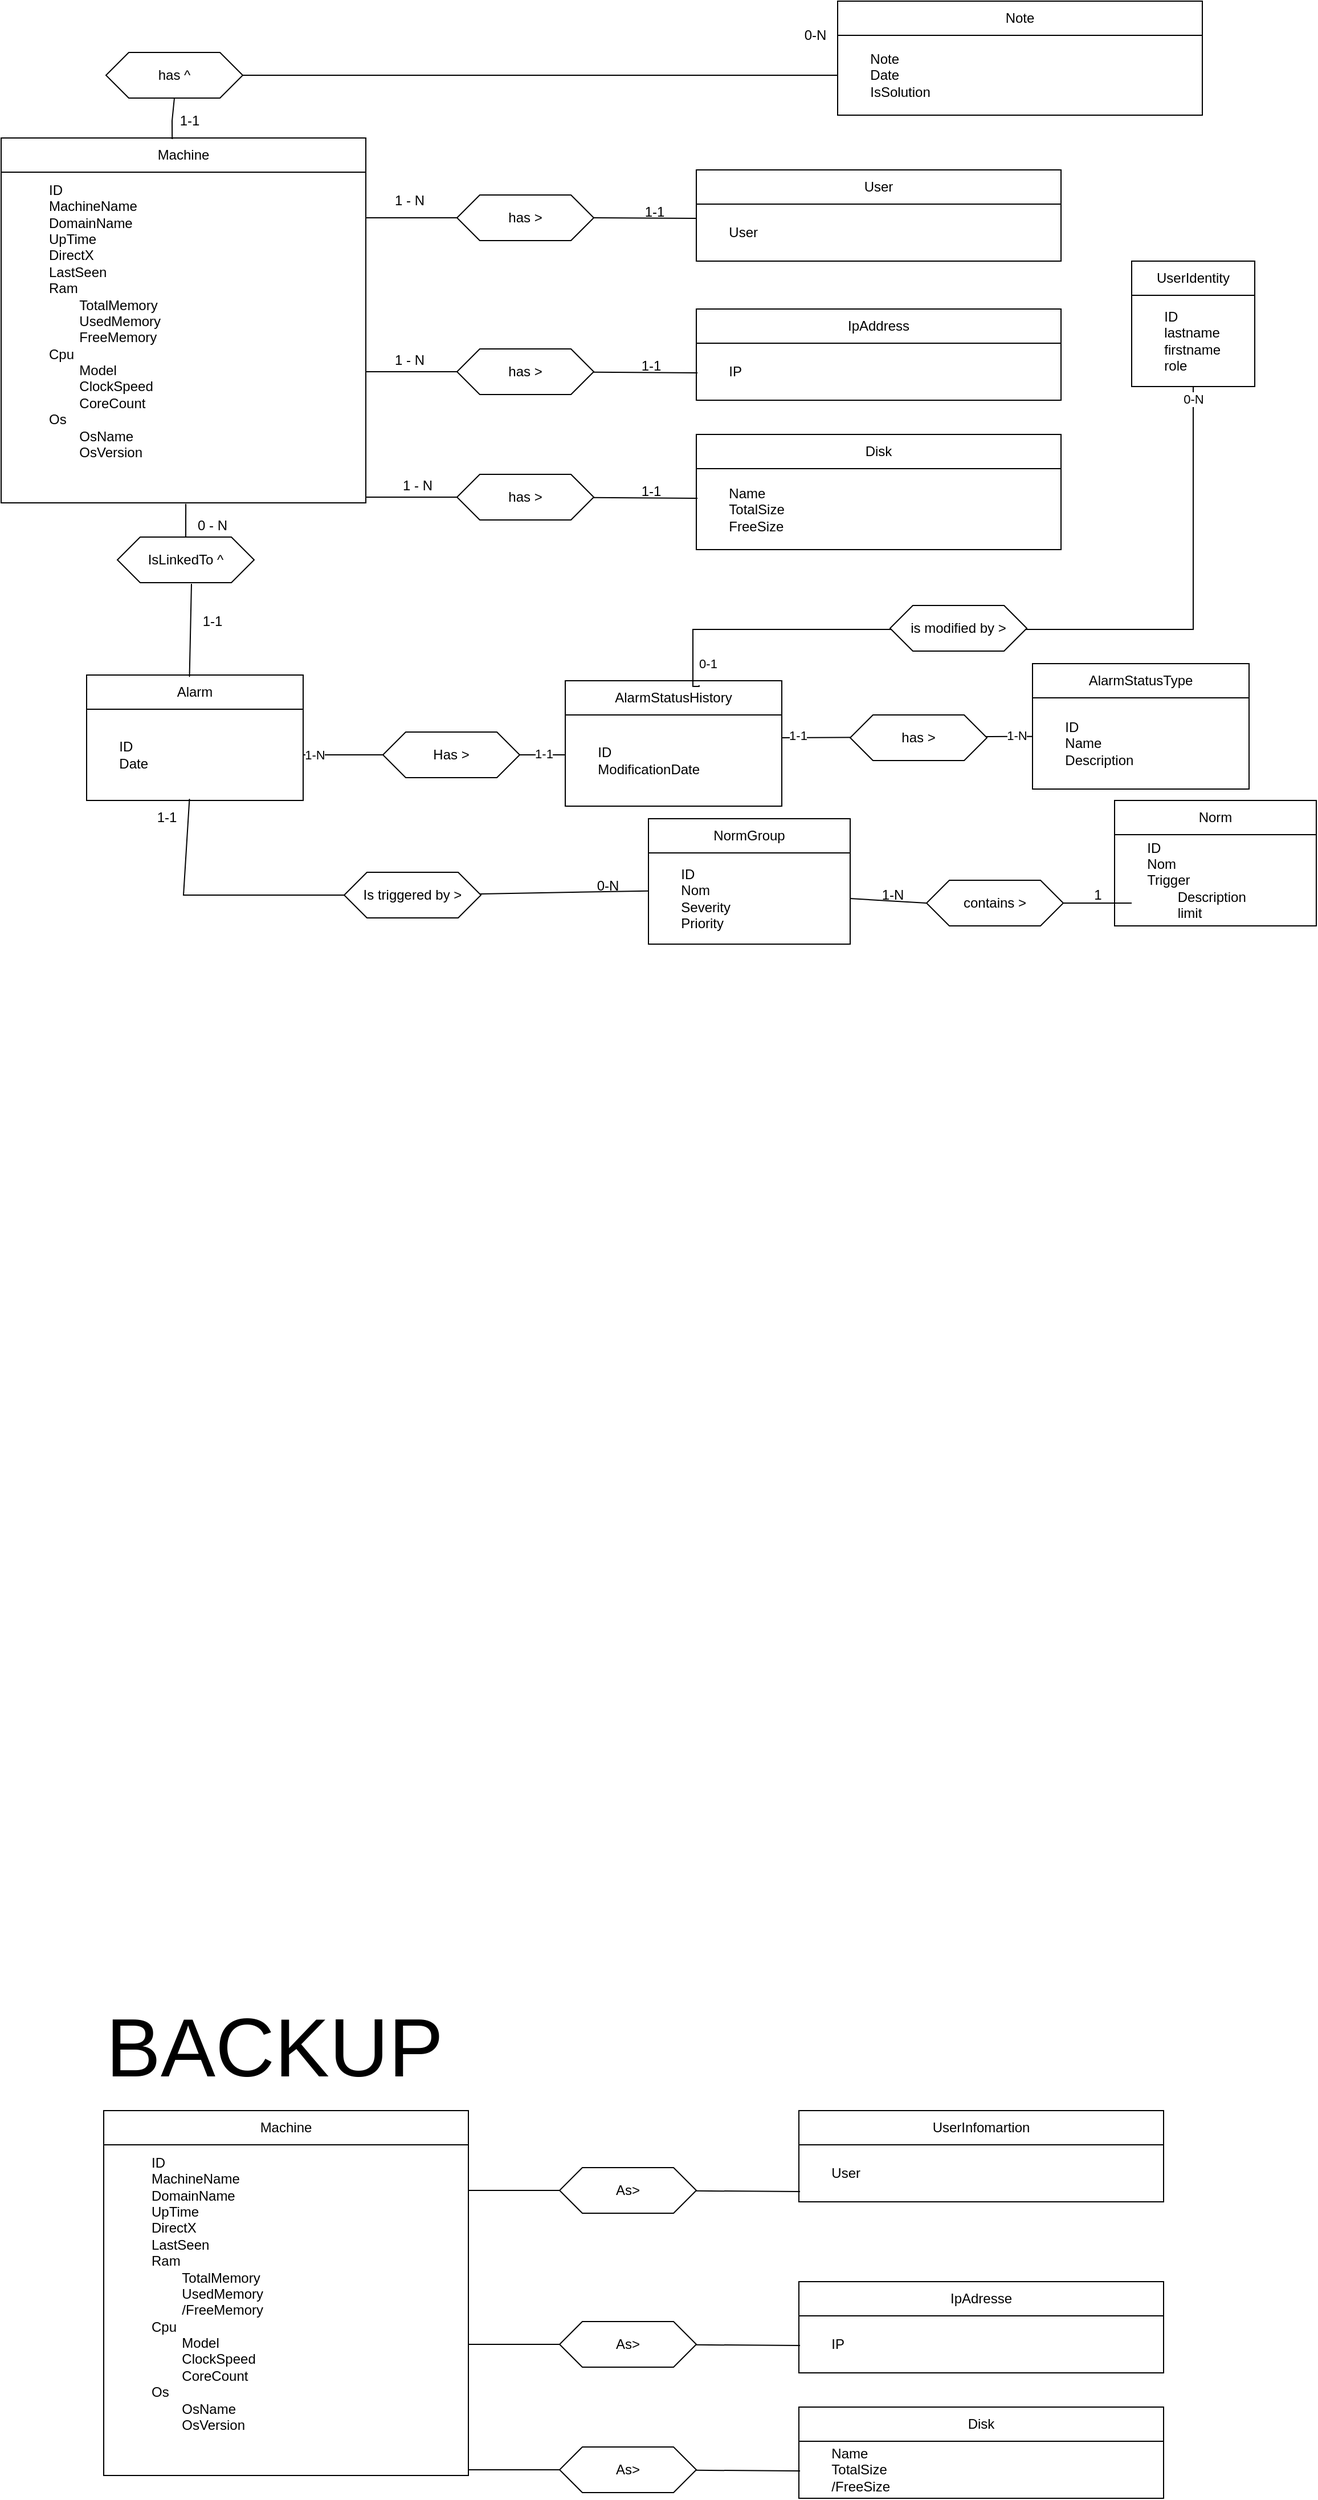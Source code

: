 <mxfile version="24.9.2">
  <diagram name="Page-1" id="NMYBXs1WhawhQuJ5k7Gh">
    <mxGraphModel dx="973" dy="777" grid="1" gridSize="10" guides="1" tooltips="1" connect="1" arrows="1" fold="1" page="1" pageScale="1" pageWidth="1169" pageHeight="827" math="0" shadow="0">
      <root>
        <mxCell id="0" />
        <mxCell id="1" parent="0" />
        <mxCell id="BDin5QdV6VgKCf_Y1vHH-140" value="Alarm" style="rounded=0;whiteSpace=wrap;html=1;" vertex="1" parent="1">
          <mxGeometry x="85" y="611" width="190" height="30" as="geometry" />
        </mxCell>
        <mxCell id="BDin5QdV6VgKCf_Y1vHH-141" value="&lt;div&gt;&lt;span style=&quot;white-space: pre;&quot;&gt;&#x9;&lt;/span&gt;ID&lt;/div&gt;&lt;div&gt;&lt;span style=&quot;white-space: pre;&quot;&gt;&#x9;&lt;/span&gt;Date&lt;br&gt;&lt;/div&gt;" style="rounded=0;whiteSpace=wrap;html=1;align=left;" vertex="1" parent="1">
          <mxGeometry x="85" y="641" width="190" height="80" as="geometry" />
        </mxCell>
        <mxCell id="BDin5QdV6VgKCf_Y1vHH-142" value="IsLinkedTo ^ " style="shape=hexagon;perimeter=hexagonPerimeter2;whiteSpace=wrap;html=1;fixedSize=1;" vertex="1" parent="1">
          <mxGeometry x="112" y="490" width="120" height="40" as="geometry" />
        </mxCell>
        <mxCell id="BDin5QdV6VgKCf_Y1vHH-143" value="" style="endArrow=none;html=1;rounded=0;entryX=0.464;entryY=0.997;entryDx=0;entryDy=0;exitX=0.5;exitY=0;exitDx=0;exitDy=0;entryPerimeter=0;" edge="1" parent="1" source="BDin5QdV6VgKCf_Y1vHH-142">
          <mxGeometry width="50" height="50" relative="1" as="geometry">
            <mxPoint x="253" y="581" as="sourcePoint" />
            <mxPoint x="172.024" y="460.88" as="targetPoint" />
          </mxGeometry>
        </mxCell>
        <mxCell id="BDin5QdV6VgKCf_Y1vHH-144" value="" style="endArrow=none;html=1;rounded=0;entryX=0.464;entryY=0.997;entryDx=0;entryDy=0;exitX=0.475;exitY=0.054;exitDx=0;exitDy=0;entryPerimeter=0;exitPerimeter=0;" edge="1" parent="1" source="BDin5QdV6VgKCf_Y1vHH-140">
          <mxGeometry width="50" height="50" relative="1" as="geometry">
            <mxPoint x="179" y="602" as="sourcePoint" />
            <mxPoint x="177" y="531" as="targetPoint" />
          </mxGeometry>
        </mxCell>
        <mxCell id="BDin5QdV6VgKCf_Y1vHH-145" value="NormGroup" style="rounded=0;whiteSpace=wrap;html=1;" vertex="1" parent="1">
          <mxGeometry x="578" y="737" width="177" height="30" as="geometry" />
        </mxCell>
        <mxCell id="BDin5QdV6VgKCf_Y1vHH-146" value="&lt;div&gt;&lt;span style=&quot;white-space: pre;&quot;&gt;&#x9;&lt;/span&gt;ID&lt;/div&gt;&lt;div&gt;&lt;span style=&quot;white-space: pre;&quot;&gt;&#x9;&lt;/span&gt;Nom&lt;br&gt;&lt;/div&gt;&lt;div&gt;&lt;div&gt;&lt;span style=&quot;white-space: pre;&quot;&gt;&#x9;&lt;/span&gt;Severity&lt;/div&gt;&lt;span style=&quot;white-space: pre;&quot;&gt;&#x9;&lt;/span&gt;Priority&lt;/div&gt;" style="rounded=0;whiteSpace=wrap;html=1;align=left;" vertex="1" parent="1">
          <mxGeometry x="578" y="767" width="177" height="80" as="geometry" />
        </mxCell>
        <mxCell id="BDin5QdV6VgKCf_Y1vHH-147" value="Is triggered by &amp;gt;" style="shape=hexagon;perimeter=hexagonPerimeter2;whiteSpace=wrap;html=1;fixedSize=1;" vertex="1" parent="1">
          <mxGeometry x="311" y="784" width="120" height="40" as="geometry" />
        </mxCell>
        <mxCell id="BDin5QdV6VgKCf_Y1vHH-148" value="" style="endArrow=none;html=1;rounded=0;exitX=0.475;exitY=0.983;exitDx=0;exitDy=0;entryX=0;entryY=0.5;entryDx=0;entryDy=0;exitPerimeter=0;" edge="1" parent="1" source="BDin5QdV6VgKCf_Y1vHH-141" target="BDin5QdV6VgKCf_Y1vHH-147">
          <mxGeometry width="50" height="50" relative="1" as="geometry">
            <mxPoint x="478" y="601" as="sourcePoint" />
            <mxPoint x="528" y="551" as="targetPoint" />
            <Array as="points">
              <mxPoint x="170" y="804" />
            </Array>
          </mxGeometry>
        </mxCell>
        <mxCell id="BDin5QdV6VgKCf_Y1vHH-149" value="" style="endArrow=none;html=1;rounded=0;entryX=-0.002;entryY=0.417;entryDx=0;entryDy=0;entryPerimeter=0;" edge="1" parent="1" source="BDin5QdV6VgKCf_Y1vHH-147" target="BDin5QdV6VgKCf_Y1vHH-146">
          <mxGeometry width="50" height="50" relative="1" as="geometry">
            <mxPoint x="493" y="804" as="sourcePoint" />
            <mxPoint x="614" y="803.83" as="targetPoint" />
          </mxGeometry>
        </mxCell>
        <mxCell id="BDin5QdV6VgKCf_Y1vHH-150" value="Machine" style="rounded=0;whiteSpace=wrap;html=1;" vertex="1" parent="1">
          <mxGeometry x="100" y="1870" width="320" height="30" as="geometry" />
        </mxCell>
        <mxCell id="BDin5QdV6VgKCf_Y1vHH-151" value="&lt;blockquote&gt;&lt;div align=&quot;left&quot;&gt;ID&lt;/div&gt;&lt;div align=&quot;left&quot;&gt;MachineName&lt;/div&gt;&lt;div align=&quot;left&quot;&gt;DomainName&lt;/div&gt;&lt;div align=&quot;left&quot;&gt;UpTime&lt;/div&gt;&lt;div align=&quot;left&quot;&gt;DirectX&lt;/div&gt;&lt;div align=&quot;left&quot;&gt;LastSeen&lt;br&gt;&lt;/div&gt;&lt;div align=&quot;left&quot;&gt;Ram&lt;/div&gt;&lt;div align=&quot;left&quot;&gt;&lt;span style=&quot;white-space: pre;&quot;&gt;&#x9;&lt;/span&gt;TotalMemory&lt;/div&gt;&lt;div align=&quot;left&quot;&gt;&lt;span style=&quot;white-space: pre;&quot;&gt;&#x9;&lt;/span&gt;UsedMemory&lt;/div&gt;&lt;div align=&quot;left&quot;&gt;&lt;span style=&quot;white-space: pre;&quot;&gt;&#x9;&lt;/span&gt;/FreeMemory&lt;br&gt;&lt;/div&gt;&lt;div align=&quot;left&quot;&gt;Cpu&lt;/div&gt;&lt;div align=&quot;left&quot;&gt;&lt;span style=&quot;white-space: pre;&quot;&gt;&#x9;Model&lt;/span&gt;&lt;/div&gt;&lt;div align=&quot;left&quot;&gt;&lt;span style=&quot;white-space: pre;&quot;&gt;&lt;span style=&quot;white-space: pre;&quot;&gt;&#x9;ClockSpeed&lt;/span&gt;&lt;/span&gt;&lt;/div&gt;&lt;div align=&quot;left&quot;&gt;&lt;span style=&quot;white-space: pre;&quot;&gt;&lt;span style=&quot;white-space: pre;&quot;&gt;&lt;span style=&quot;white-space: pre;&quot;&gt;&#x9;&lt;/span&gt;CoreCount&lt;/span&gt;&lt;/span&gt;&lt;/div&gt;&lt;div align=&quot;left&quot;&gt;&lt;span style=&quot;white-space: pre;&quot;&gt;&lt;span style=&quot;white-space: pre;&quot;&gt;Os&lt;/span&gt;&lt;/span&gt;&lt;/div&gt;&lt;div align=&quot;left&quot;&gt;&lt;span style=&quot;white-space: pre;&quot;&gt;&lt;span style=&quot;white-space: pre;&quot;&gt;&lt;span style=&quot;white-space: pre;&quot;&gt;&#x9;&lt;/span&gt;OsName&lt;/span&gt;&lt;/span&gt;&lt;/div&gt;&lt;div align=&quot;left&quot;&gt;&lt;span style=&quot;white-space: pre;&quot;&gt;&lt;span style=&quot;white-space: pre;&quot;&gt;&lt;span style=&quot;white-space: pre;&quot;&gt;&#x9;&lt;/span&gt;OsVersion&#x9;&lt;/span&gt;&lt;br&gt;&lt;/span&gt;&lt;/div&gt;&lt;/blockquote&gt;&lt;div align=&quot;left&quot;&gt;&lt;br&gt;&lt;/div&gt;&lt;div align=&quot;left&quot;&gt;&lt;br&gt;&lt;/div&gt;" style="rounded=0;whiteSpace=wrap;html=1;align=left;" vertex="1" parent="1">
          <mxGeometry x="100" y="1900" width="320" height="290" as="geometry" />
        </mxCell>
        <mxCell id="BDin5QdV6VgKCf_Y1vHH-152" value="UserInfomartion" style="rounded=0;whiteSpace=wrap;html=1;" vertex="1" parent="1">
          <mxGeometry x="710" y="1870" width="320" height="30" as="geometry" />
        </mxCell>
        <mxCell id="BDin5QdV6VgKCf_Y1vHH-153" value="&lt;span style=&quot;white-space: pre;&quot;&gt;&#x9;&lt;/span&gt;User" style="rounded=0;whiteSpace=wrap;html=1;align=left;" vertex="1" parent="1">
          <mxGeometry x="710" y="1900" width="320" height="50" as="geometry" />
        </mxCell>
        <mxCell id="BDin5QdV6VgKCf_Y1vHH-154" value="" style="endArrow=none;html=1;rounded=0;entryX=0.003;entryY=0.82;entryDx=0;entryDy=0;entryPerimeter=0;" edge="1" parent="1" source="BDin5QdV6VgKCf_Y1vHH-156" target="BDin5QdV6VgKCf_Y1vHH-153">
          <mxGeometry width="50" height="50" relative="1" as="geometry">
            <mxPoint x="420" y="1940" as="sourcePoint" />
            <mxPoint x="520" y="1970" as="targetPoint" />
          </mxGeometry>
        </mxCell>
        <mxCell id="BDin5QdV6VgKCf_Y1vHH-155" value="" style="endArrow=none;html=1;rounded=0;entryX=0;entryY=0.5;entryDx=0;entryDy=0;" edge="1" parent="1" target="BDin5QdV6VgKCf_Y1vHH-156">
          <mxGeometry width="50" height="50" relative="1" as="geometry">
            <mxPoint x="420" y="1940" as="sourcePoint" />
            <mxPoint x="711" y="1941" as="targetPoint" />
          </mxGeometry>
        </mxCell>
        <mxCell id="BDin5QdV6VgKCf_Y1vHH-156" value="As&amp;gt;" style="shape=hexagon;perimeter=hexagonPerimeter2;whiteSpace=wrap;html=1;fixedSize=1;" vertex="1" parent="1">
          <mxGeometry x="500" y="1920" width="120" height="40" as="geometry" />
        </mxCell>
        <mxCell id="BDin5QdV6VgKCf_Y1vHH-157" value="IpAdresse" style="rounded=0;whiteSpace=wrap;html=1;" vertex="1" parent="1">
          <mxGeometry x="710" y="2020" width="320" height="30" as="geometry" />
        </mxCell>
        <mxCell id="BDin5QdV6VgKCf_Y1vHH-158" value="&lt;span style=&quot;white-space: pre;&quot;&gt;&#x9;&lt;/span&gt;IP" style="rounded=0;whiteSpace=wrap;html=1;align=left;" vertex="1" parent="1">
          <mxGeometry x="710" y="2050" width="320" height="50" as="geometry" />
        </mxCell>
        <mxCell id="BDin5QdV6VgKCf_Y1vHH-159" value="" style="endArrow=none;html=1;rounded=0;entryX=0.003;entryY=0.82;entryDx=0;entryDy=0;entryPerimeter=0;" edge="1" parent="1" source="BDin5QdV6VgKCf_Y1vHH-161">
          <mxGeometry width="50" height="50" relative="1" as="geometry">
            <mxPoint x="420" y="2075" as="sourcePoint" />
            <mxPoint x="711" y="2076" as="targetPoint" />
          </mxGeometry>
        </mxCell>
        <mxCell id="BDin5QdV6VgKCf_Y1vHH-160" value="" style="endArrow=none;html=1;rounded=0;entryX=0;entryY=0.5;entryDx=0;entryDy=0;" edge="1" parent="1" target="BDin5QdV6VgKCf_Y1vHH-161">
          <mxGeometry width="50" height="50" relative="1" as="geometry">
            <mxPoint x="420" y="2075" as="sourcePoint" />
            <mxPoint x="711" y="2076" as="targetPoint" />
          </mxGeometry>
        </mxCell>
        <mxCell id="BDin5QdV6VgKCf_Y1vHH-161" value="As&amp;gt;" style="shape=hexagon;perimeter=hexagonPerimeter2;whiteSpace=wrap;html=1;fixedSize=1;" vertex="1" parent="1">
          <mxGeometry x="500" y="2055" width="120" height="40" as="geometry" />
        </mxCell>
        <mxCell id="BDin5QdV6VgKCf_Y1vHH-162" value="Disk" style="rounded=0;whiteSpace=wrap;html=1;" vertex="1" parent="1">
          <mxGeometry x="710" y="2130" width="320" height="30" as="geometry" />
        </mxCell>
        <mxCell id="BDin5QdV6VgKCf_Y1vHH-163" value="&lt;div&gt;&lt;span style=&quot;white-space: pre;&quot;&gt;&#x9;&lt;/span&gt;Name&lt;/div&gt;&lt;div&gt;&lt;span style=&quot;white-space: pre;&quot;&gt;&#x9;&lt;/span&gt;TotalSize&lt;/div&gt;&lt;div&gt;&lt;span style=&quot;white-space: pre;&quot;&gt;&#x9;&lt;/span&gt;/FreeSize&lt;br&gt;&lt;/div&gt;" style="rounded=0;whiteSpace=wrap;html=1;align=left;" vertex="1" parent="1">
          <mxGeometry x="710" y="2160" width="320" height="50" as="geometry" />
        </mxCell>
        <mxCell id="BDin5QdV6VgKCf_Y1vHH-164" value="" style="endArrow=none;html=1;rounded=0;entryX=0.003;entryY=0.82;entryDx=0;entryDy=0;entryPerimeter=0;" edge="1" parent="1" source="BDin5QdV6VgKCf_Y1vHH-166">
          <mxGeometry width="50" height="50" relative="1" as="geometry">
            <mxPoint x="420" y="2185" as="sourcePoint" />
            <mxPoint x="711" y="2186" as="targetPoint" />
          </mxGeometry>
        </mxCell>
        <mxCell id="BDin5QdV6VgKCf_Y1vHH-165" value="" style="endArrow=none;html=1;rounded=0;entryX=0;entryY=0.5;entryDx=0;entryDy=0;" edge="1" parent="1" target="BDin5QdV6VgKCf_Y1vHH-166">
          <mxGeometry width="50" height="50" relative="1" as="geometry">
            <mxPoint x="420" y="2185" as="sourcePoint" />
            <mxPoint x="711" y="2186" as="targetPoint" />
          </mxGeometry>
        </mxCell>
        <mxCell id="BDin5QdV6VgKCf_Y1vHH-166" value="As&amp;gt;" style="shape=hexagon;perimeter=hexagonPerimeter2;whiteSpace=wrap;html=1;fixedSize=1;" vertex="1" parent="1">
          <mxGeometry x="500" y="2165" width="120" height="40" as="geometry" />
        </mxCell>
        <mxCell id="BDin5QdV6VgKCf_Y1vHH-167" value="&lt;font style=&quot;font-size: 72px;&quot;&gt;BACKUP&lt;/font&gt;" style="text;html=1;align=center;verticalAlign=middle;whiteSpace=wrap;rounded=0;" vertex="1" parent="1">
          <mxGeometry x="100" y="1800" width="300" height="30" as="geometry" />
        </mxCell>
        <mxCell id="BDin5QdV6VgKCf_Y1vHH-168" value="0 - N" style="text;html=1;align=center;verticalAlign=middle;resizable=0;points=[];autosize=1;strokeColor=none;fillColor=none;" vertex="1" parent="1">
          <mxGeometry x="170" y="465" width="50" height="30" as="geometry" />
        </mxCell>
        <mxCell id="BDin5QdV6VgKCf_Y1vHH-169" value="1-1" style="text;html=1;align=center;verticalAlign=middle;resizable=0;points=[];autosize=1;strokeColor=none;fillColor=none;" vertex="1" parent="1">
          <mxGeometry x="175" y="549" width="40" height="30" as="geometry" />
        </mxCell>
        <mxCell id="BDin5QdV6VgKCf_Y1vHH-170" value="1-1" style="text;html=1;align=center;verticalAlign=middle;resizable=0;points=[];autosize=1;strokeColor=none;fillColor=none;" vertex="1" parent="1">
          <mxGeometry x="135" y="721" width="40" height="30" as="geometry" />
        </mxCell>
        <mxCell id="BDin5QdV6VgKCf_Y1vHH-171" value="0-N" style="text;html=1;align=center;verticalAlign=middle;resizable=0;points=[];autosize=1;strokeColor=none;fillColor=none;" vertex="1" parent="1">
          <mxGeometry x="522" y="781" width="40" height="30" as="geometry" />
        </mxCell>
        <mxCell id="BDin5QdV6VgKCf_Y1vHH-172" value="Machine" style="rounded=0;whiteSpace=wrap;html=1;" vertex="1" parent="1">
          <mxGeometry x="10" y="140" width="320" height="30" as="geometry" />
        </mxCell>
        <mxCell id="BDin5QdV6VgKCf_Y1vHH-173" value="&lt;blockquote&gt;&lt;div align=&quot;left&quot;&gt;ID&lt;/div&gt;&lt;div align=&quot;left&quot;&gt;MachineName&lt;/div&gt;&lt;div align=&quot;left&quot;&gt;DomainName&lt;/div&gt;&lt;div align=&quot;left&quot;&gt;UpTime&lt;/div&gt;&lt;div align=&quot;left&quot;&gt;DirectX&lt;/div&gt;&lt;div align=&quot;left&quot;&gt;LastSeen&lt;br&gt;&lt;/div&gt;&lt;div align=&quot;left&quot;&gt;Ram&lt;/div&gt;&lt;div align=&quot;left&quot;&gt;&lt;span style=&quot;white-space: pre;&quot;&gt;&#x9;&lt;/span&gt;TotalMemory&lt;/div&gt;&lt;div align=&quot;left&quot;&gt;&lt;span style=&quot;white-space: pre;&quot;&gt;&#x9;&lt;/span&gt;UsedMemory&lt;/div&gt;&lt;div align=&quot;left&quot;&gt;&lt;span style=&quot;white-space: pre;&quot;&gt;&#x9;&lt;/span&gt;FreeMemory&lt;br&gt;&lt;/div&gt;&lt;div align=&quot;left&quot;&gt;Cpu&lt;/div&gt;&lt;div align=&quot;left&quot;&gt;&lt;span style=&quot;white-space: pre;&quot;&gt;&#x9;Model&lt;/span&gt;&lt;/div&gt;&lt;div align=&quot;left&quot;&gt;&lt;span style=&quot;white-space: pre;&quot;&gt;&lt;span style=&quot;white-space: pre;&quot;&gt;&#x9;ClockSpeed&lt;/span&gt;&lt;/span&gt;&lt;/div&gt;&lt;div align=&quot;left&quot;&gt;&lt;span style=&quot;white-space: pre;&quot;&gt;&lt;span style=&quot;white-space: pre;&quot;&gt;&lt;span style=&quot;white-space: pre;&quot;&gt;&#x9;&lt;/span&gt;CoreCount&lt;/span&gt;&lt;/span&gt;&lt;/div&gt;&lt;div align=&quot;left&quot;&gt;&lt;span style=&quot;white-space: pre;&quot;&gt;&lt;span style=&quot;white-space: pre;&quot;&gt;Os&lt;/span&gt;&lt;/span&gt;&lt;/div&gt;&lt;div align=&quot;left&quot;&gt;&lt;span style=&quot;white-space: pre;&quot;&gt;&lt;span style=&quot;white-space: pre;&quot;&gt;&lt;span style=&quot;white-space: pre;&quot;&gt;&#x9;&lt;/span&gt;OsName&lt;/span&gt;&lt;/span&gt;&lt;/div&gt;&lt;div align=&quot;left&quot;&gt;&lt;span style=&quot;white-space: pre;&quot;&gt;&lt;span style=&quot;white-space: pre;&quot;&gt;&lt;span style=&quot;white-space: pre;&quot;&gt;&#x9;&lt;/span&gt;OsVersion&#x9;&lt;/span&gt;&lt;br&gt;&lt;/span&gt;&lt;/div&gt;&lt;/blockquote&gt;&lt;div align=&quot;left&quot;&gt;&lt;br&gt;&lt;/div&gt;&lt;div align=&quot;left&quot;&gt;&lt;br&gt;&lt;/div&gt;" style="rounded=0;whiteSpace=wrap;html=1;align=left;" vertex="1" parent="1">
          <mxGeometry x="10" y="170" width="320" height="290" as="geometry" />
        </mxCell>
        <mxCell id="BDin5QdV6VgKCf_Y1vHH-174" value="User" style="rounded=0;whiteSpace=wrap;html=1;" vertex="1" parent="1">
          <mxGeometry x="620" y="168" width="320" height="30" as="geometry" />
        </mxCell>
        <mxCell id="BDin5QdV6VgKCf_Y1vHH-175" value="&lt;span style=&quot;white-space: pre;&quot;&gt;&#x9;&lt;/span&gt;User" style="rounded=0;whiteSpace=wrap;html=1;align=left;" vertex="1" parent="1">
          <mxGeometry x="620" y="198" width="320" height="50" as="geometry" />
        </mxCell>
        <mxCell id="BDin5QdV6VgKCf_Y1vHH-176" value="" style="endArrow=none;html=1;rounded=0;entryX=0;entryY=0.25;entryDx=0;entryDy=0;exitX=1;exitY=0.5;exitDx=0;exitDy=0;" edge="1" parent="1" source="BDin5QdV6VgKCf_Y1vHH-178" target="BDin5QdV6VgKCf_Y1vHH-175">
          <mxGeometry width="50" height="50" relative="1" as="geometry">
            <mxPoint x="330" y="210" as="sourcePoint" />
            <mxPoint x="430" y="240" as="targetPoint" />
          </mxGeometry>
        </mxCell>
        <mxCell id="BDin5QdV6VgKCf_Y1vHH-177" value="" style="endArrow=none;html=1;rounded=0;entryX=0;entryY=0.5;entryDx=0;entryDy=0;" edge="1" parent="1" target="BDin5QdV6VgKCf_Y1vHH-178">
          <mxGeometry width="50" height="50" relative="1" as="geometry">
            <mxPoint x="330" y="210" as="sourcePoint" />
            <mxPoint x="621" y="211" as="targetPoint" />
          </mxGeometry>
        </mxCell>
        <mxCell id="BDin5QdV6VgKCf_Y1vHH-178" value="has &amp;gt;" style="shape=hexagon;perimeter=hexagonPerimeter2;whiteSpace=wrap;html=1;fixedSize=1;" vertex="1" parent="1">
          <mxGeometry x="410" y="190" width="120" height="40" as="geometry" />
        </mxCell>
        <mxCell id="BDin5QdV6VgKCf_Y1vHH-179" value="IpAddress" style="rounded=0;whiteSpace=wrap;html=1;" vertex="1" parent="1">
          <mxGeometry x="620" y="290" width="320" height="30" as="geometry" />
        </mxCell>
        <mxCell id="BDin5QdV6VgKCf_Y1vHH-180" value="&lt;span style=&quot;white-space: pre;&quot;&gt;&#x9;&lt;/span&gt;IP" style="rounded=0;whiteSpace=wrap;html=1;align=left;" vertex="1" parent="1">
          <mxGeometry x="620" y="320" width="320" height="50" as="geometry" />
        </mxCell>
        <mxCell id="BDin5QdV6VgKCf_Y1vHH-181" value="" style="endArrow=none;html=1;rounded=0;entryX=0.003;entryY=0.82;entryDx=0;entryDy=0;entryPerimeter=0;" edge="1" parent="1" source="BDin5QdV6VgKCf_Y1vHH-183">
          <mxGeometry width="50" height="50" relative="1" as="geometry">
            <mxPoint x="330" y="345" as="sourcePoint" />
            <mxPoint x="621" y="346" as="targetPoint" />
          </mxGeometry>
        </mxCell>
        <mxCell id="BDin5QdV6VgKCf_Y1vHH-182" value="" style="endArrow=none;html=1;rounded=0;entryX=0;entryY=0.5;entryDx=0;entryDy=0;" edge="1" parent="1" target="BDin5QdV6VgKCf_Y1vHH-183">
          <mxGeometry width="50" height="50" relative="1" as="geometry">
            <mxPoint x="330" y="345" as="sourcePoint" />
            <mxPoint x="621" y="346" as="targetPoint" />
          </mxGeometry>
        </mxCell>
        <mxCell id="BDin5QdV6VgKCf_Y1vHH-183" value="has &amp;gt;" style="shape=hexagon;perimeter=hexagonPerimeter2;whiteSpace=wrap;html=1;fixedSize=1;" vertex="1" parent="1">
          <mxGeometry x="410" y="325" width="120" height="40" as="geometry" />
        </mxCell>
        <mxCell id="BDin5QdV6VgKCf_Y1vHH-184" value="Disk" style="rounded=0;whiteSpace=wrap;html=1;" vertex="1" parent="1">
          <mxGeometry x="620" y="400" width="320" height="30" as="geometry" />
        </mxCell>
        <mxCell id="BDin5QdV6VgKCf_Y1vHH-185" value="&lt;div&gt;&lt;span style=&quot;white-space: pre;&quot;&gt;&#x9;&lt;/span&gt;Name&lt;/div&gt;&lt;div&gt;&lt;span style=&quot;white-space: pre;&quot;&gt;&#x9;&lt;/span&gt;TotalSize&lt;/div&gt;&lt;div&gt;&lt;span style=&quot;white-space: pre;&quot;&gt;&#x9;&lt;/span&gt;FreeSize&lt;br&gt;&lt;/div&gt;" style="rounded=0;whiteSpace=wrap;html=1;align=left;" vertex="1" parent="1">
          <mxGeometry x="620" y="430" width="320" height="71" as="geometry" />
        </mxCell>
        <mxCell id="BDin5QdV6VgKCf_Y1vHH-186" value="" style="endArrow=none;html=1;rounded=0;entryX=0.003;entryY=0.82;entryDx=0;entryDy=0;entryPerimeter=0;" edge="1" parent="1" source="BDin5QdV6VgKCf_Y1vHH-188">
          <mxGeometry width="50" height="50" relative="1" as="geometry">
            <mxPoint x="330" y="455" as="sourcePoint" />
            <mxPoint x="621" y="456" as="targetPoint" />
          </mxGeometry>
        </mxCell>
        <mxCell id="BDin5QdV6VgKCf_Y1vHH-187" value="" style="endArrow=none;html=1;rounded=0;entryX=0;entryY=0.5;entryDx=0;entryDy=0;" edge="1" parent="1" target="BDin5QdV6VgKCf_Y1vHH-188">
          <mxGeometry width="50" height="50" relative="1" as="geometry">
            <mxPoint x="330" y="455" as="sourcePoint" />
            <mxPoint x="621" y="456" as="targetPoint" />
          </mxGeometry>
        </mxCell>
        <mxCell id="BDin5QdV6VgKCf_Y1vHH-188" value="has &amp;gt;" style="shape=hexagon;perimeter=hexagonPerimeter2;whiteSpace=wrap;html=1;fixedSize=1;" vertex="1" parent="1">
          <mxGeometry x="410" y="435" width="120" height="40" as="geometry" />
        </mxCell>
        <mxCell id="BDin5QdV6VgKCf_Y1vHH-189" value="1 - N" style="text;html=1;align=center;verticalAlign=middle;resizable=0;points=[];autosize=1;strokeColor=none;fillColor=none;" vertex="1" parent="1">
          <mxGeometry x="343" y="180" width="50" height="30" as="geometry" />
        </mxCell>
        <mxCell id="BDin5QdV6VgKCf_Y1vHH-190" value="1 - N" style="text;html=1;align=center;verticalAlign=middle;resizable=0;points=[];autosize=1;strokeColor=none;fillColor=none;" vertex="1" parent="1">
          <mxGeometry x="343" y="320" width="50" height="30" as="geometry" />
        </mxCell>
        <mxCell id="BDin5QdV6VgKCf_Y1vHH-191" value="1 - N" style="text;html=1;align=center;verticalAlign=middle;resizable=0;points=[];autosize=1;strokeColor=none;fillColor=none;" vertex="1" parent="1">
          <mxGeometry x="350" y="430" width="50" height="30" as="geometry" />
        </mxCell>
        <mxCell id="BDin5QdV6VgKCf_Y1vHH-192" value="1-1" style="text;html=1;align=center;verticalAlign=middle;resizable=0;points=[];autosize=1;strokeColor=none;fillColor=none;" vertex="1" parent="1">
          <mxGeometry x="563" y="190" width="40" height="30" as="geometry" />
        </mxCell>
        <mxCell id="BDin5QdV6VgKCf_Y1vHH-193" value="1-1" style="text;html=1;align=center;verticalAlign=middle;resizable=0;points=[];autosize=1;strokeColor=none;fillColor=none;" vertex="1" parent="1">
          <mxGeometry x="560" y="325" width="40" height="30" as="geometry" />
        </mxCell>
        <mxCell id="BDin5QdV6VgKCf_Y1vHH-194" value="1-1" style="text;html=1;align=center;verticalAlign=middle;resizable=0;points=[];autosize=1;strokeColor=none;fillColor=none;" vertex="1" parent="1">
          <mxGeometry x="560" y="435" width="40" height="30" as="geometry" />
        </mxCell>
        <mxCell id="BDin5QdV6VgKCf_Y1vHH-195" value="Note" style="rounded=0;whiteSpace=wrap;html=1;" vertex="1" parent="1">
          <mxGeometry x="744" y="20" width="320" height="30" as="geometry" />
        </mxCell>
        <mxCell id="BDin5QdV6VgKCf_Y1vHH-196" value="&lt;div&gt;&lt;span style=&quot;white-space: pre;&quot;&gt;&#x9;&lt;/span&gt;Note&lt;/div&gt;&lt;div&gt;&lt;span style=&quot;white-space: pre;&quot;&gt;&#x9;&lt;/span&gt;Date&lt;/div&gt;&lt;span style=&quot;white-space: pre;&quot;&gt;&#x9;&lt;/span&gt;IsSolution" style="rounded=0;whiteSpace=wrap;html=1;align=left;" vertex="1" parent="1">
          <mxGeometry x="744" y="50" width="320" height="70" as="geometry" />
        </mxCell>
        <mxCell id="BDin5QdV6VgKCf_Y1vHH-197" value="has ^" style="shape=hexagon;perimeter=hexagonPerimeter2;whiteSpace=wrap;html=1;fixedSize=1;" vertex="1" parent="1">
          <mxGeometry x="102" y="65" width="120" height="40" as="geometry" />
        </mxCell>
        <mxCell id="BDin5QdV6VgKCf_Y1vHH-198" value="" style="endArrow=none;html=1;rounded=0;entryX=0;entryY=0.5;entryDx=0;entryDy=0;exitX=1;exitY=0.5;exitDx=0;exitDy=0;" edge="1" parent="1" source="BDin5QdV6VgKCf_Y1vHH-197" target="BDin5QdV6VgKCf_Y1vHH-196">
          <mxGeometry width="50" height="50" relative="1" as="geometry">
            <mxPoint x="1153" y="325" as="sourcePoint" />
            <mxPoint x="1203" y="275" as="targetPoint" />
          </mxGeometry>
        </mxCell>
        <mxCell id="BDin5QdV6VgKCf_Y1vHH-199" value="" style="endArrow=none;html=1;rounded=0;entryX=0.5;entryY=1;entryDx=0;entryDy=0;exitX=0.469;exitY=0.033;exitDx=0;exitDy=0;exitPerimeter=0;" edge="1" parent="1" source="BDin5QdV6VgKCf_Y1vHH-172" target="BDin5QdV6VgKCf_Y1vHH-197">
          <mxGeometry width="50" height="50" relative="1" as="geometry">
            <mxPoint x="160" y="185" as="sourcePoint" />
            <mxPoint x="165" y="115" as="targetPoint" />
            <Array as="points">
              <mxPoint x="160" y="125" />
            </Array>
          </mxGeometry>
        </mxCell>
        <mxCell id="BDin5QdV6VgKCf_Y1vHH-200" value="1-1" style="text;html=1;align=center;verticalAlign=middle;resizable=0;points=[];autosize=1;strokeColor=none;fillColor=none;" vertex="1" parent="1">
          <mxGeometry x="155" y="110" width="40" height="30" as="geometry" />
        </mxCell>
        <mxCell id="BDin5QdV6VgKCf_Y1vHH-201" value="0-N" style="text;html=1;align=center;verticalAlign=middle;resizable=0;points=[];autosize=1;strokeColor=none;fillColor=none;" vertex="1" parent="1">
          <mxGeometry x="704" y="35" width="40" height="30" as="geometry" />
        </mxCell>
        <mxCell id="BDin5QdV6VgKCf_Y1vHH-202" value="Norm" style="rounded=0;whiteSpace=wrap;html=1;" vertex="1" parent="1">
          <mxGeometry x="987" y="721" width="177" height="30" as="geometry" />
        </mxCell>
        <mxCell id="BDin5QdV6VgKCf_Y1vHH-203" value="&lt;div&gt;&lt;span style=&quot;white-space: pre;&quot;&gt;&#x9;&lt;/span&gt;ID&lt;/div&gt;&lt;div&gt;&lt;span style=&quot;white-space: pre;&quot;&gt;&#x9;&lt;/span&gt;Nom&lt;br&gt;&lt;/div&gt;&lt;div&gt;&lt;span style=&quot;white-space: pre;&quot;&gt;&#x9;Trigger&lt;/span&gt;&lt;/div&gt;&lt;div&gt;&lt;span style=&quot;white-space: pre;&quot;&gt;&lt;span style=&quot;white-space: pre;&quot;&gt;&#x9;&lt;/span&gt;&lt;span style=&quot;white-space: pre;&quot;&gt;&#x9;Description&lt;/span&gt;&lt;/span&gt;&lt;/div&gt;&lt;div&gt;&lt;span style=&quot;white-space: pre;&quot;&gt;&lt;span style=&quot;white-space: pre;&quot;&gt;&#x9;&lt;/span&gt;&lt;span style=&quot;white-space: pre;&quot;&gt;&#x9;&lt;/span&gt;&lt;/span&gt;limit&lt;/div&gt;" style="rounded=0;whiteSpace=wrap;html=1;align=left;" vertex="1" parent="1">
          <mxGeometry x="987" y="751" width="177" height="80" as="geometry" />
        </mxCell>
        <mxCell id="BDin5QdV6VgKCf_Y1vHH-204" value="" style="endArrow=none;html=1;rounded=0;exitX=1;exitY=0.5;exitDx=0;exitDy=0;entryX=0;entryY=0.5;entryDx=0;entryDy=0;" edge="1" parent="1" source="BDin5QdV6VgKCf_Y1vHH-206">
          <mxGeometry width="50" height="50" relative="1" as="geometry">
            <mxPoint x="882" y="811" as="sourcePoint" />
            <mxPoint x="1002.0" y="811" as="targetPoint" />
          </mxGeometry>
        </mxCell>
        <mxCell id="BDin5QdV6VgKCf_Y1vHH-205" value="" style="endArrow=none;html=1;rounded=0;exitX=1;exitY=0.5;exitDx=0;exitDy=0;entryX=0;entryY=0.5;entryDx=0;entryDy=0;" edge="1" parent="1" source="BDin5QdV6VgKCf_Y1vHH-146" target="BDin5QdV6VgKCf_Y1vHH-206">
          <mxGeometry width="50" height="50" relative="1" as="geometry">
            <mxPoint x="762" y="811" as="sourcePoint" />
            <mxPoint x="1002" y="811" as="targetPoint" />
          </mxGeometry>
        </mxCell>
        <mxCell id="BDin5QdV6VgKCf_Y1vHH-206" value="contains &amp;gt;" style="shape=hexagon;perimeter=hexagonPerimeter2;whiteSpace=wrap;html=1;fixedSize=1;" vertex="1" parent="1">
          <mxGeometry x="822" y="791" width="120" height="40" as="geometry" />
        </mxCell>
        <mxCell id="BDin5QdV6VgKCf_Y1vHH-207" value="1-N" style="text;html=1;align=center;verticalAlign=middle;resizable=0;points=[];autosize=1;strokeColor=none;fillColor=none;" vertex="1" parent="1">
          <mxGeometry x="772" y="789" width="40" height="30" as="geometry" />
        </mxCell>
        <mxCell id="BDin5QdV6VgKCf_Y1vHH-208" value="1" style="text;html=1;align=center;verticalAlign=middle;resizable=0;points=[];autosize=1;strokeColor=none;fillColor=none;" vertex="1" parent="1">
          <mxGeometry x="957" y="789" width="30" height="30" as="geometry" />
        </mxCell>
        <mxCell id="BDin5QdV6VgKCf_Y1vHH-209" value="AlarmStatusHistory" style="rounded=0;whiteSpace=wrap;html=1;" vertex="1" parent="1">
          <mxGeometry x="505" y="616" width="190" height="30" as="geometry" />
        </mxCell>
        <mxCell id="BDin5QdV6VgKCf_Y1vHH-210" value="&lt;div&gt;&lt;span style=&quot;white-space: pre;&quot;&gt;&#x9;&lt;/span&gt;ID&lt;/div&gt;&lt;div&gt;&lt;span style=&quot;white-space: pre;&quot;&gt;&#x9;&lt;/span&gt;ModificationDate&lt;br&gt;&lt;/div&gt;" style="rounded=0;whiteSpace=wrap;html=1;align=left;" vertex="1" parent="1">
          <mxGeometry x="505" y="646" width="190" height="80" as="geometry" />
        </mxCell>
        <mxCell id="BDin5QdV6VgKCf_Y1vHH-211" value="AlarmStatusType" style="rounded=0;whiteSpace=wrap;html=1;" vertex="1" parent="1">
          <mxGeometry x="915" y="601" width="190" height="30" as="geometry" />
        </mxCell>
        <mxCell id="BDin5QdV6VgKCf_Y1vHH-212" value="" style="endArrow=none;html=1;rounded=0;" edge="1" parent="1">
          <mxGeometry width="50" height="50" relative="1" as="geometry">
            <mxPoint x="505" y="681" as="sourcePoint" />
            <mxPoint x="275" y="681" as="targetPoint" />
          </mxGeometry>
        </mxCell>
        <mxCell id="BDin5QdV6VgKCf_Y1vHH-213" value="1-N" style="edgeLabel;html=1;align=center;verticalAlign=middle;resizable=0;points=[];" vertex="1" connectable="0" parent="BDin5QdV6VgKCf_Y1vHH-212">
          <mxGeometry x="0.93" relative="1" as="geometry">
            <mxPoint x="2" as="offset" />
          </mxGeometry>
        </mxCell>
        <mxCell id="BDin5QdV6VgKCf_Y1vHH-214" value="1-1" style="edgeLabel;html=1;align=center;verticalAlign=middle;resizable=0;points=[];" vertex="1" connectable="0" parent="BDin5QdV6VgKCf_Y1vHH-212">
          <mxGeometry x="-0.935" y="-1" relative="1" as="geometry">
            <mxPoint x="-12" as="offset" />
          </mxGeometry>
        </mxCell>
        <mxCell id="BDin5QdV6VgKCf_Y1vHH-215" value="Has &amp;gt;" style="shape=hexagon;perimeter=hexagonPerimeter2;whiteSpace=wrap;html=1;fixedSize=1;" vertex="1" parent="1">
          <mxGeometry x="345" y="661" width="120" height="40" as="geometry" />
        </mxCell>
        <mxCell id="BDin5QdV6VgKCf_Y1vHH-216" value="" style="endArrow=none;html=1;rounded=0;exitX=1;exitY=0.25;exitDx=0;exitDy=0;entryX=0.009;entryY=0.423;entryDx=0;entryDy=0;entryPerimeter=0;" edge="1" parent="1" source="BDin5QdV6VgKCf_Y1vHH-210">
          <mxGeometry width="50" height="50" relative="1" as="geometry">
            <mxPoint x="731" y="621" as="sourcePoint" />
            <mxPoint x="916.71" y="664.84" as="targetPoint" />
          </mxGeometry>
        </mxCell>
        <mxCell id="BDin5QdV6VgKCf_Y1vHH-217" value="1-N" style="edgeLabel;html=1;align=center;verticalAlign=middle;resizable=0;points=[];" vertex="1" connectable="0" parent="BDin5QdV6VgKCf_Y1vHH-216">
          <mxGeometry x="0.858" y="1" relative="1" as="geometry">
            <mxPoint as="offset" />
          </mxGeometry>
        </mxCell>
        <mxCell id="BDin5QdV6VgKCf_Y1vHH-218" value="1-1" style="edgeLabel;html=1;align=center;verticalAlign=middle;resizable=0;points=[];" vertex="1" connectable="0" parent="BDin5QdV6VgKCf_Y1vHH-216">
          <mxGeometry x="-0.874" y="2" relative="1" as="geometry">
            <mxPoint as="offset" />
          </mxGeometry>
        </mxCell>
        <mxCell id="BDin5QdV6VgKCf_Y1vHH-219" value="has &amp;gt;" style="shape=hexagon;perimeter=hexagonPerimeter2;whiteSpace=wrap;html=1;fixedSize=1;" vertex="1" parent="1">
          <mxGeometry x="755" y="646" width="120" height="40" as="geometry" />
        </mxCell>
        <mxCell id="BDin5QdV6VgKCf_Y1vHH-220" style="edgeStyle=orthogonalEdgeStyle;rounded=0;orthogonalLoop=1;jettySize=auto;html=1;entryX=0.618;entryY=0.128;entryDx=0;entryDy=0;entryPerimeter=0;endArrow=none;endFill=0;exitX=1;exitY=0;exitDx=0;exitDy=0;" edge="1" parent="1" source="BDin5QdV6VgKCf_Y1vHH-225" target="BDin5QdV6VgKCf_Y1vHH-209">
          <mxGeometry relative="1" as="geometry">
            <Array as="points">
              <mxPoint x="617" y="571" />
              <mxPoint x="617" y="621" />
            </Array>
          </mxGeometry>
        </mxCell>
        <mxCell id="BDin5QdV6VgKCf_Y1vHH-221" value="0-1" style="edgeLabel;html=1;align=center;verticalAlign=middle;resizable=0;points=[];" vertex="1" connectable="0" parent="BDin5QdV6VgKCf_Y1vHH-220">
          <mxGeometry x="0.942" y="1" relative="1" as="geometry">
            <mxPoint x="12" y="-17" as="offset" />
          </mxGeometry>
        </mxCell>
        <mxCell id="BDin5QdV6VgKCf_Y1vHH-222" value="&lt;div&gt;&lt;span style=&quot;white-space: pre;&quot;&gt;&#x9;&lt;/span&gt;ID&lt;/div&gt;&lt;div&gt;&lt;span style=&quot;white-space: pre;&quot;&gt;&#x9;&lt;/span&gt;Name&lt;/div&gt;&lt;div&gt;&lt;span style=&quot;white-space: pre;&quot;&gt;&#x9;&lt;/span&gt;Description&lt;br&gt;&lt;/div&gt;" style="rounded=0;whiteSpace=wrap;html=1;align=left;" vertex="1" parent="1">
          <mxGeometry x="915" y="631" width="190" height="80" as="geometry" />
        </mxCell>
        <mxCell id="BDin5QdV6VgKCf_Y1vHH-223" value="" style="edgeStyle=orthogonalEdgeStyle;rounded=0;orthogonalLoop=1;jettySize=auto;html=1;entryX=0.618;entryY=0.128;entryDx=0;entryDy=0;entryPerimeter=0;endArrow=none;endFill=0;" edge="1" parent="1" source="BDin5QdV6VgKCf_Y1vHH-227" target="BDin5QdV6VgKCf_Y1vHH-225">
          <mxGeometry relative="1" as="geometry">
            <Array as="points">
              <mxPoint x="1056" y="571" />
              <mxPoint x="864" y="571" />
            </Array>
            <mxPoint x="940" y="198" as="sourcePoint" />
            <mxPoint x="622" y="620" as="targetPoint" />
          </mxGeometry>
        </mxCell>
        <mxCell id="BDin5QdV6VgKCf_Y1vHH-224" value="0-N" style="edgeLabel;html=1;align=center;verticalAlign=middle;resizable=0;points=[];" vertex="1" connectable="0" parent="BDin5QdV6VgKCf_Y1vHH-223">
          <mxGeometry x="-0.951" relative="1" as="geometry">
            <mxPoint as="offset" />
          </mxGeometry>
        </mxCell>
        <mxCell id="BDin5QdV6VgKCf_Y1vHH-225" value="is modified by &amp;gt;" style="shape=hexagon;perimeter=hexagonPerimeter2;whiteSpace=wrap;html=1;fixedSize=1;" vertex="1" parent="1">
          <mxGeometry x="790" y="550" width="120" height="40" as="geometry" />
        </mxCell>
        <mxCell id="BDin5QdV6VgKCf_Y1vHH-226" value="UserIdentity" style="rounded=0;whiteSpace=wrap;html=1;" vertex="1" parent="1">
          <mxGeometry x="1002" y="248" width="108" height="30" as="geometry" />
        </mxCell>
        <mxCell id="BDin5QdV6VgKCf_Y1vHH-227" value="&lt;div align=&quot;left&quot;&gt;&lt;span style=&quot;white-space: pre;&quot;&gt;&#x9;&lt;/span&gt;ID&lt;/div&gt;&lt;div align=&quot;left&quot;&gt;&lt;span style=&quot;white-space: pre;&quot;&gt;&#x9;lastname&lt;/span&gt;&lt;/div&gt;&lt;div align=&quot;left&quot;&gt;&lt;span style=&quot;white-space: pre;&quot;&gt;&lt;span style=&quot;white-space: pre;&quot;&gt;&#x9;&lt;/span&gt;firstname&lt;/span&gt;&lt;/div&gt;&lt;div align=&quot;left&quot;&gt;&lt;span style=&quot;white-space: pre;&quot;&gt;&lt;span style=&quot;white-space: pre;&quot;&gt;&#x9;&lt;/span&gt;role&lt;br&gt;&lt;/span&gt;&lt;/div&gt;" style="rounded=0;whiteSpace=wrap;html=1;align=left;" vertex="1" parent="1">
          <mxGeometry x="1002" y="278" width="108" height="80" as="geometry" />
        </mxCell>
      </root>
    </mxGraphModel>
  </diagram>
</mxfile>
